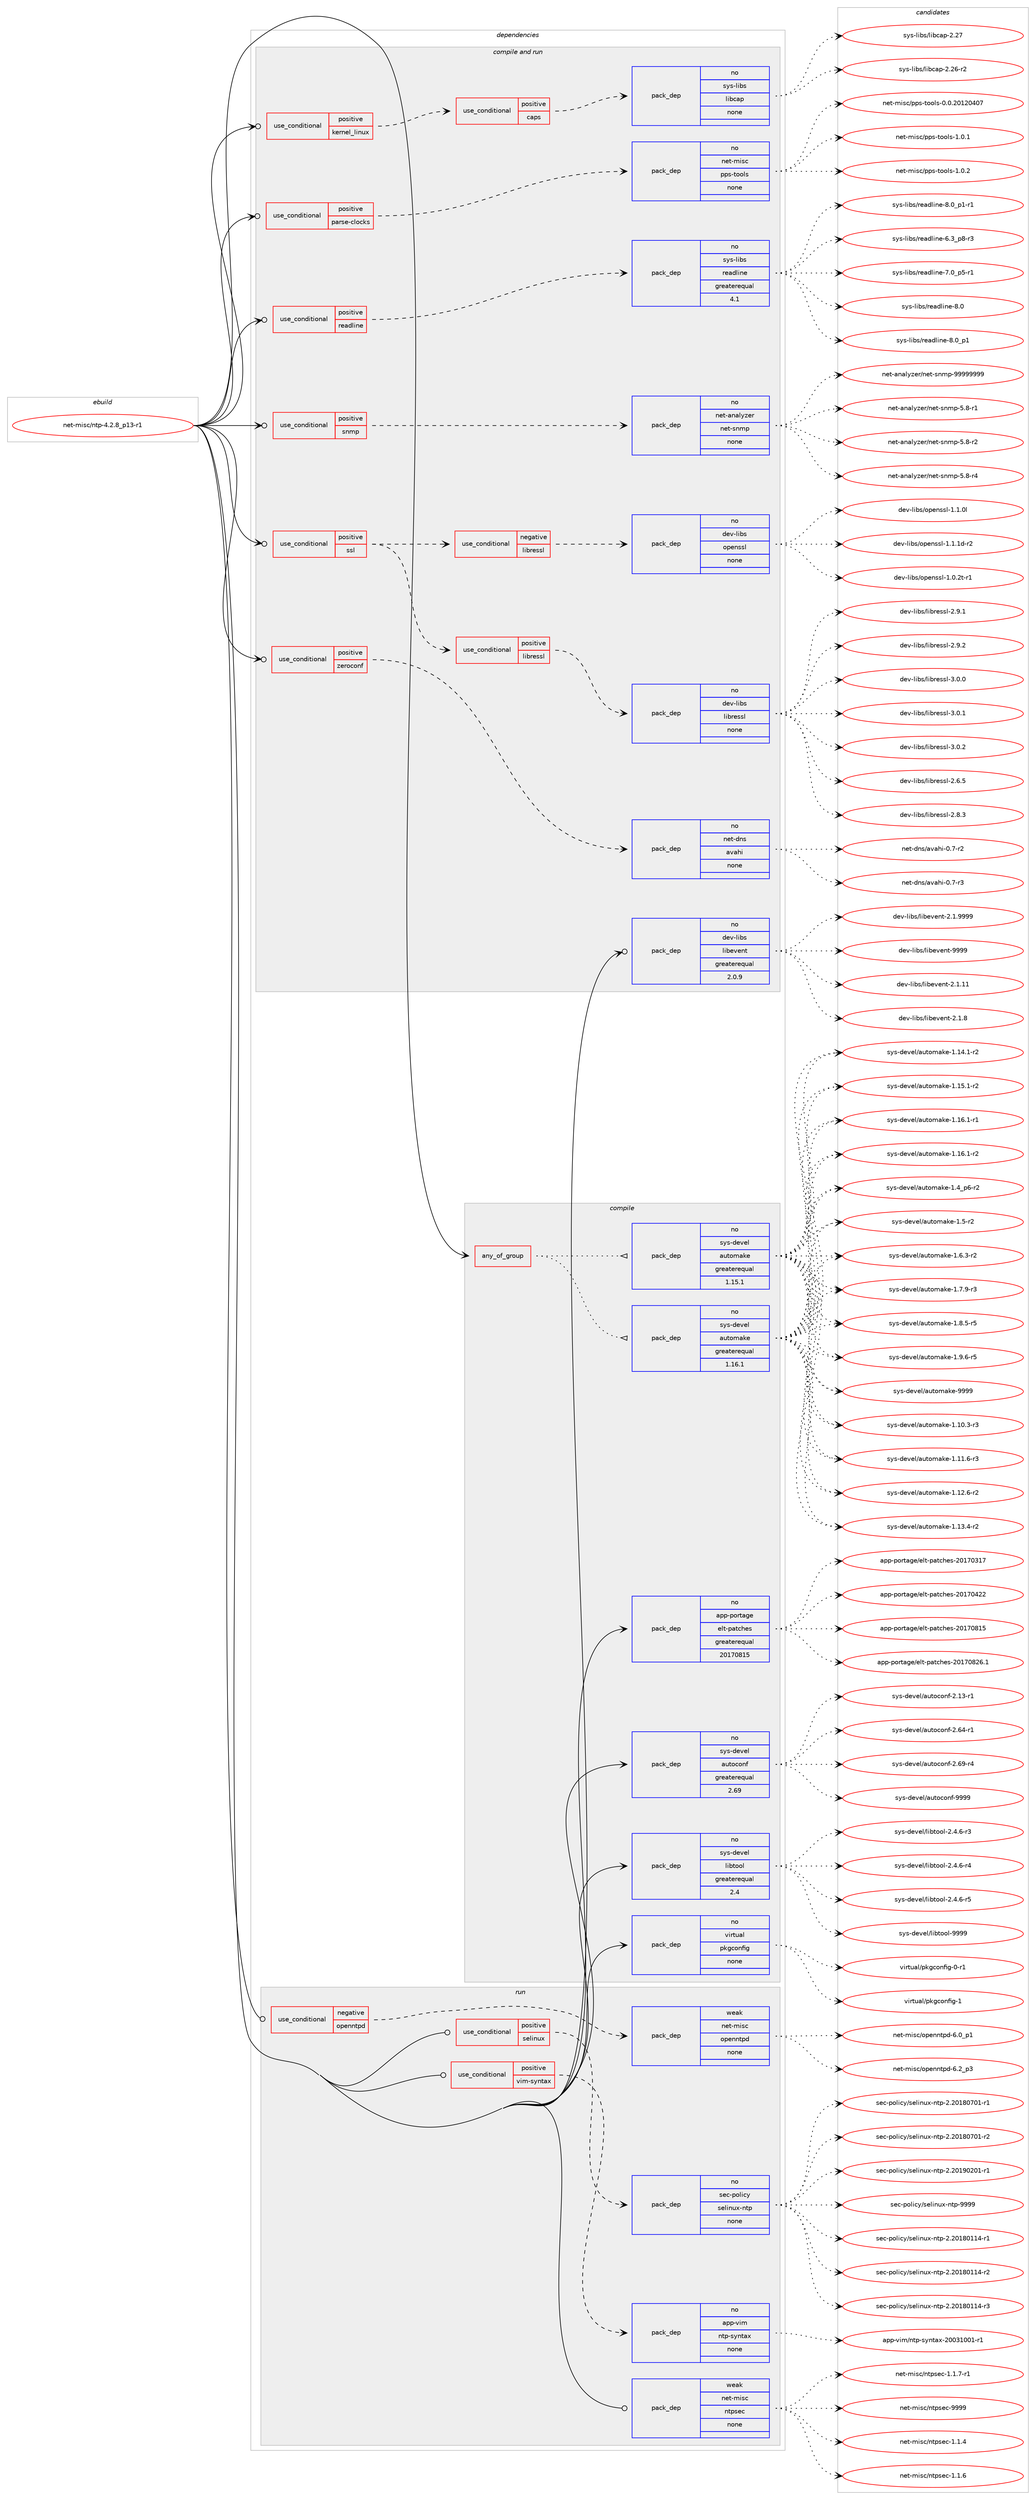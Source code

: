 digraph prolog {

# *************
# Graph options
# *************

newrank=true;
concentrate=true;
compound=true;
graph [rankdir=LR,fontname=Helvetica,fontsize=10,ranksep=1.5];#, ranksep=2.5, nodesep=0.2];
edge  [arrowhead=vee];
node  [fontname=Helvetica,fontsize=10];

# **********
# The ebuild
# **********

subgraph cluster_leftcol {
color=gray;
rank=same;
label=<<i>ebuild</i>>;
id [label="net-misc/ntp-4.2.8_p13-r1", color=red, width=4, href="../net-misc/ntp-4.2.8_p13-r1.svg"];
}

# ****************
# The dependencies
# ****************

subgraph cluster_midcol {
color=gray;
label=<<i>dependencies</i>>;
subgraph cluster_compile {
fillcolor="#eeeeee";
style=filled;
label=<<i>compile</i>>;
subgraph any14190 {
dependency835096 [label=<<TABLE BORDER="0" CELLBORDER="1" CELLSPACING="0" CELLPADDING="4"><TR><TD CELLPADDING="10">any_of_group</TD></TR></TABLE>>, shape=none, color=red];subgraph pack616797 {
dependency835097 [label=<<TABLE BORDER="0" CELLBORDER="1" CELLSPACING="0" CELLPADDING="4" WIDTH="220"><TR><TD ROWSPAN="6" CELLPADDING="30">pack_dep</TD></TR><TR><TD WIDTH="110">no</TD></TR><TR><TD>sys-devel</TD></TR><TR><TD>automake</TD></TR><TR><TD>greaterequal</TD></TR><TR><TD>1.16.1</TD></TR></TABLE>>, shape=none, color=blue];
}
dependency835096:e -> dependency835097:w [weight=20,style="dotted",arrowhead="oinv"];
subgraph pack616798 {
dependency835098 [label=<<TABLE BORDER="0" CELLBORDER="1" CELLSPACING="0" CELLPADDING="4" WIDTH="220"><TR><TD ROWSPAN="6" CELLPADDING="30">pack_dep</TD></TR><TR><TD WIDTH="110">no</TD></TR><TR><TD>sys-devel</TD></TR><TR><TD>automake</TD></TR><TR><TD>greaterequal</TD></TR><TR><TD>1.15.1</TD></TR></TABLE>>, shape=none, color=blue];
}
dependency835096:e -> dependency835098:w [weight=20,style="dotted",arrowhead="oinv"];
}
id:e -> dependency835096:w [weight=20,style="solid",arrowhead="vee"];
subgraph pack616799 {
dependency835099 [label=<<TABLE BORDER="0" CELLBORDER="1" CELLSPACING="0" CELLPADDING="4" WIDTH="220"><TR><TD ROWSPAN="6" CELLPADDING="30">pack_dep</TD></TR><TR><TD WIDTH="110">no</TD></TR><TR><TD>app-portage</TD></TR><TR><TD>elt-patches</TD></TR><TR><TD>greaterequal</TD></TR><TR><TD>20170815</TD></TR></TABLE>>, shape=none, color=blue];
}
id:e -> dependency835099:w [weight=20,style="solid",arrowhead="vee"];
subgraph pack616800 {
dependency835100 [label=<<TABLE BORDER="0" CELLBORDER="1" CELLSPACING="0" CELLPADDING="4" WIDTH="220"><TR><TD ROWSPAN="6" CELLPADDING="30">pack_dep</TD></TR><TR><TD WIDTH="110">no</TD></TR><TR><TD>sys-devel</TD></TR><TR><TD>autoconf</TD></TR><TR><TD>greaterequal</TD></TR><TR><TD>2.69</TD></TR></TABLE>>, shape=none, color=blue];
}
id:e -> dependency835100:w [weight=20,style="solid",arrowhead="vee"];
subgraph pack616801 {
dependency835101 [label=<<TABLE BORDER="0" CELLBORDER="1" CELLSPACING="0" CELLPADDING="4" WIDTH="220"><TR><TD ROWSPAN="6" CELLPADDING="30">pack_dep</TD></TR><TR><TD WIDTH="110">no</TD></TR><TR><TD>sys-devel</TD></TR><TR><TD>libtool</TD></TR><TR><TD>greaterequal</TD></TR><TR><TD>2.4</TD></TR></TABLE>>, shape=none, color=blue];
}
id:e -> dependency835101:w [weight=20,style="solid",arrowhead="vee"];
subgraph pack616802 {
dependency835102 [label=<<TABLE BORDER="0" CELLBORDER="1" CELLSPACING="0" CELLPADDING="4" WIDTH="220"><TR><TD ROWSPAN="6" CELLPADDING="30">pack_dep</TD></TR><TR><TD WIDTH="110">no</TD></TR><TR><TD>virtual</TD></TR><TR><TD>pkgconfig</TD></TR><TR><TD>none</TD></TR><TR><TD></TD></TR></TABLE>>, shape=none, color=blue];
}
id:e -> dependency835102:w [weight=20,style="solid",arrowhead="vee"];
}
subgraph cluster_compileandrun {
fillcolor="#eeeeee";
style=filled;
label=<<i>compile and run</i>>;
subgraph cond203636 {
dependency835103 [label=<<TABLE BORDER="0" CELLBORDER="1" CELLSPACING="0" CELLPADDING="4"><TR><TD ROWSPAN="3" CELLPADDING="10">use_conditional</TD></TR><TR><TD>positive</TD></TR><TR><TD>kernel_linux</TD></TR></TABLE>>, shape=none, color=red];
subgraph cond203637 {
dependency835104 [label=<<TABLE BORDER="0" CELLBORDER="1" CELLSPACING="0" CELLPADDING="4"><TR><TD ROWSPAN="3" CELLPADDING="10">use_conditional</TD></TR><TR><TD>positive</TD></TR><TR><TD>caps</TD></TR></TABLE>>, shape=none, color=red];
subgraph pack616803 {
dependency835105 [label=<<TABLE BORDER="0" CELLBORDER="1" CELLSPACING="0" CELLPADDING="4" WIDTH="220"><TR><TD ROWSPAN="6" CELLPADDING="30">pack_dep</TD></TR><TR><TD WIDTH="110">no</TD></TR><TR><TD>sys-libs</TD></TR><TR><TD>libcap</TD></TR><TR><TD>none</TD></TR><TR><TD></TD></TR></TABLE>>, shape=none, color=blue];
}
dependency835104:e -> dependency835105:w [weight=20,style="dashed",arrowhead="vee"];
}
dependency835103:e -> dependency835104:w [weight=20,style="dashed",arrowhead="vee"];
}
id:e -> dependency835103:w [weight=20,style="solid",arrowhead="odotvee"];
subgraph cond203638 {
dependency835106 [label=<<TABLE BORDER="0" CELLBORDER="1" CELLSPACING="0" CELLPADDING="4"><TR><TD ROWSPAN="3" CELLPADDING="10">use_conditional</TD></TR><TR><TD>positive</TD></TR><TR><TD>parse-clocks</TD></TR></TABLE>>, shape=none, color=red];
subgraph pack616804 {
dependency835107 [label=<<TABLE BORDER="0" CELLBORDER="1" CELLSPACING="0" CELLPADDING="4" WIDTH="220"><TR><TD ROWSPAN="6" CELLPADDING="30">pack_dep</TD></TR><TR><TD WIDTH="110">no</TD></TR><TR><TD>net-misc</TD></TR><TR><TD>pps-tools</TD></TR><TR><TD>none</TD></TR><TR><TD></TD></TR></TABLE>>, shape=none, color=blue];
}
dependency835106:e -> dependency835107:w [weight=20,style="dashed",arrowhead="vee"];
}
id:e -> dependency835106:w [weight=20,style="solid",arrowhead="odotvee"];
subgraph cond203639 {
dependency835108 [label=<<TABLE BORDER="0" CELLBORDER="1" CELLSPACING="0" CELLPADDING="4"><TR><TD ROWSPAN="3" CELLPADDING="10">use_conditional</TD></TR><TR><TD>positive</TD></TR><TR><TD>readline</TD></TR></TABLE>>, shape=none, color=red];
subgraph pack616805 {
dependency835109 [label=<<TABLE BORDER="0" CELLBORDER="1" CELLSPACING="0" CELLPADDING="4" WIDTH="220"><TR><TD ROWSPAN="6" CELLPADDING="30">pack_dep</TD></TR><TR><TD WIDTH="110">no</TD></TR><TR><TD>sys-libs</TD></TR><TR><TD>readline</TD></TR><TR><TD>greaterequal</TD></TR><TR><TD>4.1</TD></TR></TABLE>>, shape=none, color=blue];
}
dependency835108:e -> dependency835109:w [weight=20,style="dashed",arrowhead="vee"];
}
id:e -> dependency835108:w [weight=20,style="solid",arrowhead="odotvee"];
subgraph cond203640 {
dependency835110 [label=<<TABLE BORDER="0" CELLBORDER="1" CELLSPACING="0" CELLPADDING="4"><TR><TD ROWSPAN="3" CELLPADDING="10">use_conditional</TD></TR><TR><TD>positive</TD></TR><TR><TD>snmp</TD></TR></TABLE>>, shape=none, color=red];
subgraph pack616806 {
dependency835111 [label=<<TABLE BORDER="0" CELLBORDER="1" CELLSPACING="0" CELLPADDING="4" WIDTH="220"><TR><TD ROWSPAN="6" CELLPADDING="30">pack_dep</TD></TR><TR><TD WIDTH="110">no</TD></TR><TR><TD>net-analyzer</TD></TR><TR><TD>net-snmp</TD></TR><TR><TD>none</TD></TR><TR><TD></TD></TR></TABLE>>, shape=none, color=blue];
}
dependency835110:e -> dependency835111:w [weight=20,style="dashed",arrowhead="vee"];
}
id:e -> dependency835110:w [weight=20,style="solid",arrowhead="odotvee"];
subgraph cond203641 {
dependency835112 [label=<<TABLE BORDER="0" CELLBORDER="1" CELLSPACING="0" CELLPADDING="4"><TR><TD ROWSPAN="3" CELLPADDING="10">use_conditional</TD></TR><TR><TD>positive</TD></TR><TR><TD>ssl</TD></TR></TABLE>>, shape=none, color=red];
subgraph cond203642 {
dependency835113 [label=<<TABLE BORDER="0" CELLBORDER="1" CELLSPACING="0" CELLPADDING="4"><TR><TD ROWSPAN="3" CELLPADDING="10">use_conditional</TD></TR><TR><TD>negative</TD></TR><TR><TD>libressl</TD></TR></TABLE>>, shape=none, color=red];
subgraph pack616807 {
dependency835114 [label=<<TABLE BORDER="0" CELLBORDER="1" CELLSPACING="0" CELLPADDING="4" WIDTH="220"><TR><TD ROWSPAN="6" CELLPADDING="30">pack_dep</TD></TR><TR><TD WIDTH="110">no</TD></TR><TR><TD>dev-libs</TD></TR><TR><TD>openssl</TD></TR><TR><TD>none</TD></TR><TR><TD></TD></TR></TABLE>>, shape=none, color=blue];
}
dependency835113:e -> dependency835114:w [weight=20,style="dashed",arrowhead="vee"];
}
dependency835112:e -> dependency835113:w [weight=20,style="dashed",arrowhead="vee"];
subgraph cond203643 {
dependency835115 [label=<<TABLE BORDER="0" CELLBORDER="1" CELLSPACING="0" CELLPADDING="4"><TR><TD ROWSPAN="3" CELLPADDING="10">use_conditional</TD></TR><TR><TD>positive</TD></TR><TR><TD>libressl</TD></TR></TABLE>>, shape=none, color=red];
subgraph pack616808 {
dependency835116 [label=<<TABLE BORDER="0" CELLBORDER="1" CELLSPACING="0" CELLPADDING="4" WIDTH="220"><TR><TD ROWSPAN="6" CELLPADDING="30">pack_dep</TD></TR><TR><TD WIDTH="110">no</TD></TR><TR><TD>dev-libs</TD></TR><TR><TD>libressl</TD></TR><TR><TD>none</TD></TR><TR><TD></TD></TR></TABLE>>, shape=none, color=blue];
}
dependency835115:e -> dependency835116:w [weight=20,style="dashed",arrowhead="vee"];
}
dependency835112:e -> dependency835115:w [weight=20,style="dashed",arrowhead="vee"];
}
id:e -> dependency835112:w [weight=20,style="solid",arrowhead="odotvee"];
subgraph cond203644 {
dependency835117 [label=<<TABLE BORDER="0" CELLBORDER="1" CELLSPACING="0" CELLPADDING="4"><TR><TD ROWSPAN="3" CELLPADDING="10">use_conditional</TD></TR><TR><TD>positive</TD></TR><TR><TD>zeroconf</TD></TR></TABLE>>, shape=none, color=red];
subgraph pack616809 {
dependency835118 [label=<<TABLE BORDER="0" CELLBORDER="1" CELLSPACING="0" CELLPADDING="4" WIDTH="220"><TR><TD ROWSPAN="6" CELLPADDING="30">pack_dep</TD></TR><TR><TD WIDTH="110">no</TD></TR><TR><TD>net-dns</TD></TR><TR><TD>avahi</TD></TR><TR><TD>none</TD></TR><TR><TD></TD></TR></TABLE>>, shape=none, color=blue];
}
dependency835117:e -> dependency835118:w [weight=20,style="dashed",arrowhead="vee"];
}
id:e -> dependency835117:w [weight=20,style="solid",arrowhead="odotvee"];
subgraph pack616810 {
dependency835119 [label=<<TABLE BORDER="0" CELLBORDER="1" CELLSPACING="0" CELLPADDING="4" WIDTH="220"><TR><TD ROWSPAN="6" CELLPADDING="30">pack_dep</TD></TR><TR><TD WIDTH="110">no</TD></TR><TR><TD>dev-libs</TD></TR><TR><TD>libevent</TD></TR><TR><TD>greaterequal</TD></TR><TR><TD>2.0.9</TD></TR></TABLE>>, shape=none, color=blue];
}
id:e -> dependency835119:w [weight=20,style="solid",arrowhead="odotvee"];
}
subgraph cluster_run {
fillcolor="#eeeeee";
style=filled;
label=<<i>run</i>>;
subgraph cond203645 {
dependency835120 [label=<<TABLE BORDER="0" CELLBORDER="1" CELLSPACING="0" CELLPADDING="4"><TR><TD ROWSPAN="3" CELLPADDING="10">use_conditional</TD></TR><TR><TD>negative</TD></TR><TR><TD>openntpd</TD></TR></TABLE>>, shape=none, color=red];
subgraph pack616811 {
dependency835121 [label=<<TABLE BORDER="0" CELLBORDER="1" CELLSPACING="0" CELLPADDING="4" WIDTH="220"><TR><TD ROWSPAN="6" CELLPADDING="30">pack_dep</TD></TR><TR><TD WIDTH="110">weak</TD></TR><TR><TD>net-misc</TD></TR><TR><TD>openntpd</TD></TR><TR><TD>none</TD></TR><TR><TD></TD></TR></TABLE>>, shape=none, color=blue];
}
dependency835120:e -> dependency835121:w [weight=20,style="dashed",arrowhead="vee"];
}
id:e -> dependency835120:w [weight=20,style="solid",arrowhead="odot"];
subgraph cond203646 {
dependency835122 [label=<<TABLE BORDER="0" CELLBORDER="1" CELLSPACING="0" CELLPADDING="4"><TR><TD ROWSPAN="3" CELLPADDING="10">use_conditional</TD></TR><TR><TD>positive</TD></TR><TR><TD>selinux</TD></TR></TABLE>>, shape=none, color=red];
subgraph pack616812 {
dependency835123 [label=<<TABLE BORDER="0" CELLBORDER="1" CELLSPACING="0" CELLPADDING="4" WIDTH="220"><TR><TD ROWSPAN="6" CELLPADDING="30">pack_dep</TD></TR><TR><TD WIDTH="110">no</TD></TR><TR><TD>sec-policy</TD></TR><TR><TD>selinux-ntp</TD></TR><TR><TD>none</TD></TR><TR><TD></TD></TR></TABLE>>, shape=none, color=blue];
}
dependency835122:e -> dependency835123:w [weight=20,style="dashed",arrowhead="vee"];
}
id:e -> dependency835122:w [weight=20,style="solid",arrowhead="odot"];
subgraph cond203647 {
dependency835124 [label=<<TABLE BORDER="0" CELLBORDER="1" CELLSPACING="0" CELLPADDING="4"><TR><TD ROWSPAN="3" CELLPADDING="10">use_conditional</TD></TR><TR><TD>positive</TD></TR><TR><TD>vim-syntax</TD></TR></TABLE>>, shape=none, color=red];
subgraph pack616813 {
dependency835125 [label=<<TABLE BORDER="0" CELLBORDER="1" CELLSPACING="0" CELLPADDING="4" WIDTH="220"><TR><TD ROWSPAN="6" CELLPADDING="30">pack_dep</TD></TR><TR><TD WIDTH="110">no</TD></TR><TR><TD>app-vim</TD></TR><TR><TD>ntp-syntax</TD></TR><TR><TD>none</TD></TR><TR><TD></TD></TR></TABLE>>, shape=none, color=blue];
}
dependency835124:e -> dependency835125:w [weight=20,style="dashed",arrowhead="vee"];
}
id:e -> dependency835124:w [weight=20,style="solid",arrowhead="odot"];
subgraph pack616814 {
dependency835126 [label=<<TABLE BORDER="0" CELLBORDER="1" CELLSPACING="0" CELLPADDING="4" WIDTH="220"><TR><TD ROWSPAN="6" CELLPADDING="30">pack_dep</TD></TR><TR><TD WIDTH="110">weak</TD></TR><TR><TD>net-misc</TD></TR><TR><TD>ntpsec</TD></TR><TR><TD>none</TD></TR><TR><TD></TD></TR></TABLE>>, shape=none, color=blue];
}
id:e -> dependency835126:w [weight=20,style="solid",arrowhead="odot"];
}
}

# **************
# The candidates
# **************

subgraph cluster_choices {
rank=same;
color=gray;
label=<<i>candidates</i>>;

subgraph choice616797 {
color=black;
nodesep=1;
choice11512111545100101118101108479711711611110997107101454946494846514511451 [label="sys-devel/automake-1.10.3-r3", color=red, width=4,href="../sys-devel/automake-1.10.3-r3.svg"];
choice11512111545100101118101108479711711611110997107101454946494946544511451 [label="sys-devel/automake-1.11.6-r3", color=red, width=4,href="../sys-devel/automake-1.11.6-r3.svg"];
choice11512111545100101118101108479711711611110997107101454946495046544511450 [label="sys-devel/automake-1.12.6-r2", color=red, width=4,href="../sys-devel/automake-1.12.6-r2.svg"];
choice11512111545100101118101108479711711611110997107101454946495146524511450 [label="sys-devel/automake-1.13.4-r2", color=red, width=4,href="../sys-devel/automake-1.13.4-r2.svg"];
choice11512111545100101118101108479711711611110997107101454946495246494511450 [label="sys-devel/automake-1.14.1-r2", color=red, width=4,href="../sys-devel/automake-1.14.1-r2.svg"];
choice11512111545100101118101108479711711611110997107101454946495346494511450 [label="sys-devel/automake-1.15.1-r2", color=red, width=4,href="../sys-devel/automake-1.15.1-r2.svg"];
choice11512111545100101118101108479711711611110997107101454946495446494511449 [label="sys-devel/automake-1.16.1-r1", color=red, width=4,href="../sys-devel/automake-1.16.1-r1.svg"];
choice11512111545100101118101108479711711611110997107101454946495446494511450 [label="sys-devel/automake-1.16.1-r2", color=red, width=4,href="../sys-devel/automake-1.16.1-r2.svg"];
choice115121115451001011181011084797117116111109971071014549465295112544511450 [label="sys-devel/automake-1.4_p6-r2", color=red, width=4,href="../sys-devel/automake-1.4_p6-r2.svg"];
choice11512111545100101118101108479711711611110997107101454946534511450 [label="sys-devel/automake-1.5-r2", color=red, width=4,href="../sys-devel/automake-1.5-r2.svg"];
choice115121115451001011181011084797117116111109971071014549465446514511450 [label="sys-devel/automake-1.6.3-r2", color=red, width=4,href="../sys-devel/automake-1.6.3-r2.svg"];
choice115121115451001011181011084797117116111109971071014549465546574511451 [label="sys-devel/automake-1.7.9-r3", color=red, width=4,href="../sys-devel/automake-1.7.9-r3.svg"];
choice115121115451001011181011084797117116111109971071014549465646534511453 [label="sys-devel/automake-1.8.5-r5", color=red, width=4,href="../sys-devel/automake-1.8.5-r5.svg"];
choice115121115451001011181011084797117116111109971071014549465746544511453 [label="sys-devel/automake-1.9.6-r5", color=red, width=4,href="../sys-devel/automake-1.9.6-r5.svg"];
choice115121115451001011181011084797117116111109971071014557575757 [label="sys-devel/automake-9999", color=red, width=4,href="../sys-devel/automake-9999.svg"];
dependency835097:e -> choice11512111545100101118101108479711711611110997107101454946494846514511451:w [style=dotted,weight="100"];
dependency835097:e -> choice11512111545100101118101108479711711611110997107101454946494946544511451:w [style=dotted,weight="100"];
dependency835097:e -> choice11512111545100101118101108479711711611110997107101454946495046544511450:w [style=dotted,weight="100"];
dependency835097:e -> choice11512111545100101118101108479711711611110997107101454946495146524511450:w [style=dotted,weight="100"];
dependency835097:e -> choice11512111545100101118101108479711711611110997107101454946495246494511450:w [style=dotted,weight="100"];
dependency835097:e -> choice11512111545100101118101108479711711611110997107101454946495346494511450:w [style=dotted,weight="100"];
dependency835097:e -> choice11512111545100101118101108479711711611110997107101454946495446494511449:w [style=dotted,weight="100"];
dependency835097:e -> choice11512111545100101118101108479711711611110997107101454946495446494511450:w [style=dotted,weight="100"];
dependency835097:e -> choice115121115451001011181011084797117116111109971071014549465295112544511450:w [style=dotted,weight="100"];
dependency835097:e -> choice11512111545100101118101108479711711611110997107101454946534511450:w [style=dotted,weight="100"];
dependency835097:e -> choice115121115451001011181011084797117116111109971071014549465446514511450:w [style=dotted,weight="100"];
dependency835097:e -> choice115121115451001011181011084797117116111109971071014549465546574511451:w [style=dotted,weight="100"];
dependency835097:e -> choice115121115451001011181011084797117116111109971071014549465646534511453:w [style=dotted,weight="100"];
dependency835097:e -> choice115121115451001011181011084797117116111109971071014549465746544511453:w [style=dotted,weight="100"];
dependency835097:e -> choice115121115451001011181011084797117116111109971071014557575757:w [style=dotted,weight="100"];
}
subgraph choice616798 {
color=black;
nodesep=1;
choice11512111545100101118101108479711711611110997107101454946494846514511451 [label="sys-devel/automake-1.10.3-r3", color=red, width=4,href="../sys-devel/automake-1.10.3-r3.svg"];
choice11512111545100101118101108479711711611110997107101454946494946544511451 [label="sys-devel/automake-1.11.6-r3", color=red, width=4,href="../sys-devel/automake-1.11.6-r3.svg"];
choice11512111545100101118101108479711711611110997107101454946495046544511450 [label="sys-devel/automake-1.12.6-r2", color=red, width=4,href="../sys-devel/automake-1.12.6-r2.svg"];
choice11512111545100101118101108479711711611110997107101454946495146524511450 [label="sys-devel/automake-1.13.4-r2", color=red, width=4,href="../sys-devel/automake-1.13.4-r2.svg"];
choice11512111545100101118101108479711711611110997107101454946495246494511450 [label="sys-devel/automake-1.14.1-r2", color=red, width=4,href="../sys-devel/automake-1.14.1-r2.svg"];
choice11512111545100101118101108479711711611110997107101454946495346494511450 [label="sys-devel/automake-1.15.1-r2", color=red, width=4,href="../sys-devel/automake-1.15.1-r2.svg"];
choice11512111545100101118101108479711711611110997107101454946495446494511449 [label="sys-devel/automake-1.16.1-r1", color=red, width=4,href="../sys-devel/automake-1.16.1-r1.svg"];
choice11512111545100101118101108479711711611110997107101454946495446494511450 [label="sys-devel/automake-1.16.1-r2", color=red, width=4,href="../sys-devel/automake-1.16.1-r2.svg"];
choice115121115451001011181011084797117116111109971071014549465295112544511450 [label="sys-devel/automake-1.4_p6-r2", color=red, width=4,href="../sys-devel/automake-1.4_p6-r2.svg"];
choice11512111545100101118101108479711711611110997107101454946534511450 [label="sys-devel/automake-1.5-r2", color=red, width=4,href="../sys-devel/automake-1.5-r2.svg"];
choice115121115451001011181011084797117116111109971071014549465446514511450 [label="sys-devel/automake-1.6.3-r2", color=red, width=4,href="../sys-devel/automake-1.6.3-r2.svg"];
choice115121115451001011181011084797117116111109971071014549465546574511451 [label="sys-devel/automake-1.7.9-r3", color=red, width=4,href="../sys-devel/automake-1.7.9-r3.svg"];
choice115121115451001011181011084797117116111109971071014549465646534511453 [label="sys-devel/automake-1.8.5-r5", color=red, width=4,href="../sys-devel/automake-1.8.5-r5.svg"];
choice115121115451001011181011084797117116111109971071014549465746544511453 [label="sys-devel/automake-1.9.6-r5", color=red, width=4,href="../sys-devel/automake-1.9.6-r5.svg"];
choice115121115451001011181011084797117116111109971071014557575757 [label="sys-devel/automake-9999", color=red, width=4,href="../sys-devel/automake-9999.svg"];
dependency835098:e -> choice11512111545100101118101108479711711611110997107101454946494846514511451:w [style=dotted,weight="100"];
dependency835098:e -> choice11512111545100101118101108479711711611110997107101454946494946544511451:w [style=dotted,weight="100"];
dependency835098:e -> choice11512111545100101118101108479711711611110997107101454946495046544511450:w [style=dotted,weight="100"];
dependency835098:e -> choice11512111545100101118101108479711711611110997107101454946495146524511450:w [style=dotted,weight="100"];
dependency835098:e -> choice11512111545100101118101108479711711611110997107101454946495246494511450:w [style=dotted,weight="100"];
dependency835098:e -> choice11512111545100101118101108479711711611110997107101454946495346494511450:w [style=dotted,weight="100"];
dependency835098:e -> choice11512111545100101118101108479711711611110997107101454946495446494511449:w [style=dotted,weight="100"];
dependency835098:e -> choice11512111545100101118101108479711711611110997107101454946495446494511450:w [style=dotted,weight="100"];
dependency835098:e -> choice115121115451001011181011084797117116111109971071014549465295112544511450:w [style=dotted,weight="100"];
dependency835098:e -> choice11512111545100101118101108479711711611110997107101454946534511450:w [style=dotted,weight="100"];
dependency835098:e -> choice115121115451001011181011084797117116111109971071014549465446514511450:w [style=dotted,weight="100"];
dependency835098:e -> choice115121115451001011181011084797117116111109971071014549465546574511451:w [style=dotted,weight="100"];
dependency835098:e -> choice115121115451001011181011084797117116111109971071014549465646534511453:w [style=dotted,weight="100"];
dependency835098:e -> choice115121115451001011181011084797117116111109971071014549465746544511453:w [style=dotted,weight="100"];
dependency835098:e -> choice115121115451001011181011084797117116111109971071014557575757:w [style=dotted,weight="100"];
}
subgraph choice616799 {
color=black;
nodesep=1;
choice97112112451121111141169710310147101108116451129711699104101115455048495548514955 [label="app-portage/elt-patches-20170317", color=red, width=4,href="../app-portage/elt-patches-20170317.svg"];
choice97112112451121111141169710310147101108116451129711699104101115455048495548525050 [label="app-portage/elt-patches-20170422", color=red, width=4,href="../app-portage/elt-patches-20170422.svg"];
choice97112112451121111141169710310147101108116451129711699104101115455048495548564953 [label="app-portage/elt-patches-20170815", color=red, width=4,href="../app-portage/elt-patches-20170815.svg"];
choice971121124511211111411697103101471011081164511297116991041011154550484955485650544649 [label="app-portage/elt-patches-20170826.1", color=red, width=4,href="../app-portage/elt-patches-20170826.1.svg"];
dependency835099:e -> choice97112112451121111141169710310147101108116451129711699104101115455048495548514955:w [style=dotted,weight="100"];
dependency835099:e -> choice97112112451121111141169710310147101108116451129711699104101115455048495548525050:w [style=dotted,weight="100"];
dependency835099:e -> choice97112112451121111141169710310147101108116451129711699104101115455048495548564953:w [style=dotted,weight="100"];
dependency835099:e -> choice971121124511211111411697103101471011081164511297116991041011154550484955485650544649:w [style=dotted,weight="100"];
}
subgraph choice616800 {
color=black;
nodesep=1;
choice1151211154510010111810110847971171161119911111010245504649514511449 [label="sys-devel/autoconf-2.13-r1", color=red, width=4,href="../sys-devel/autoconf-2.13-r1.svg"];
choice1151211154510010111810110847971171161119911111010245504654524511449 [label="sys-devel/autoconf-2.64-r1", color=red, width=4,href="../sys-devel/autoconf-2.64-r1.svg"];
choice1151211154510010111810110847971171161119911111010245504654574511452 [label="sys-devel/autoconf-2.69-r4", color=red, width=4,href="../sys-devel/autoconf-2.69-r4.svg"];
choice115121115451001011181011084797117116111991111101024557575757 [label="sys-devel/autoconf-9999", color=red, width=4,href="../sys-devel/autoconf-9999.svg"];
dependency835100:e -> choice1151211154510010111810110847971171161119911111010245504649514511449:w [style=dotted,weight="100"];
dependency835100:e -> choice1151211154510010111810110847971171161119911111010245504654524511449:w [style=dotted,weight="100"];
dependency835100:e -> choice1151211154510010111810110847971171161119911111010245504654574511452:w [style=dotted,weight="100"];
dependency835100:e -> choice115121115451001011181011084797117116111991111101024557575757:w [style=dotted,weight="100"];
}
subgraph choice616801 {
color=black;
nodesep=1;
choice1151211154510010111810110847108105981161111111084550465246544511451 [label="sys-devel/libtool-2.4.6-r3", color=red, width=4,href="../sys-devel/libtool-2.4.6-r3.svg"];
choice1151211154510010111810110847108105981161111111084550465246544511452 [label="sys-devel/libtool-2.4.6-r4", color=red, width=4,href="../sys-devel/libtool-2.4.6-r4.svg"];
choice1151211154510010111810110847108105981161111111084550465246544511453 [label="sys-devel/libtool-2.4.6-r5", color=red, width=4,href="../sys-devel/libtool-2.4.6-r5.svg"];
choice1151211154510010111810110847108105981161111111084557575757 [label="sys-devel/libtool-9999", color=red, width=4,href="../sys-devel/libtool-9999.svg"];
dependency835101:e -> choice1151211154510010111810110847108105981161111111084550465246544511451:w [style=dotted,weight="100"];
dependency835101:e -> choice1151211154510010111810110847108105981161111111084550465246544511452:w [style=dotted,weight="100"];
dependency835101:e -> choice1151211154510010111810110847108105981161111111084550465246544511453:w [style=dotted,weight="100"];
dependency835101:e -> choice1151211154510010111810110847108105981161111111084557575757:w [style=dotted,weight="100"];
}
subgraph choice616802 {
color=black;
nodesep=1;
choice11810511411611797108471121071039911111010210510345484511449 [label="virtual/pkgconfig-0-r1", color=red, width=4,href="../virtual/pkgconfig-0-r1.svg"];
choice1181051141161179710847112107103991111101021051034549 [label="virtual/pkgconfig-1", color=red, width=4,href="../virtual/pkgconfig-1.svg"];
dependency835102:e -> choice11810511411611797108471121071039911111010210510345484511449:w [style=dotted,weight="100"];
dependency835102:e -> choice1181051141161179710847112107103991111101021051034549:w [style=dotted,weight="100"];
}
subgraph choice616803 {
color=black;
nodesep=1;
choice11512111545108105981154710810598999711245504650544511450 [label="sys-libs/libcap-2.26-r2", color=red, width=4,href="../sys-libs/libcap-2.26-r2.svg"];
choice1151211154510810598115471081059899971124550465055 [label="sys-libs/libcap-2.27", color=red, width=4,href="../sys-libs/libcap-2.27.svg"];
dependency835105:e -> choice11512111545108105981154710810598999711245504650544511450:w [style=dotted,weight="100"];
dependency835105:e -> choice1151211154510810598115471081059899971124550465055:w [style=dotted,weight="100"];
}
subgraph choice616804 {
color=black;
nodesep=1;
choice1101011164510910511599471121121154511611111110811545484648465048495048524855 [label="net-misc/pps-tools-0.0.20120407", color=red, width=4,href="../net-misc/pps-tools-0.0.20120407.svg"];
choice11010111645109105115994711211211545116111111108115454946484649 [label="net-misc/pps-tools-1.0.1", color=red, width=4,href="../net-misc/pps-tools-1.0.1.svg"];
choice11010111645109105115994711211211545116111111108115454946484650 [label="net-misc/pps-tools-1.0.2", color=red, width=4,href="../net-misc/pps-tools-1.0.2.svg"];
dependency835107:e -> choice1101011164510910511599471121121154511611111110811545484648465048495048524855:w [style=dotted,weight="100"];
dependency835107:e -> choice11010111645109105115994711211211545116111111108115454946484649:w [style=dotted,weight="100"];
dependency835107:e -> choice11010111645109105115994711211211545116111111108115454946484650:w [style=dotted,weight="100"];
}
subgraph choice616805 {
color=black;
nodesep=1;
choice115121115451081059811547114101971001081051101014554465195112564511451 [label="sys-libs/readline-6.3_p8-r3", color=red, width=4,href="../sys-libs/readline-6.3_p8-r3.svg"];
choice115121115451081059811547114101971001081051101014555464895112534511449 [label="sys-libs/readline-7.0_p5-r1", color=red, width=4,href="../sys-libs/readline-7.0_p5-r1.svg"];
choice1151211154510810598115471141019710010810511010145564648 [label="sys-libs/readline-8.0", color=red, width=4,href="../sys-libs/readline-8.0.svg"];
choice11512111545108105981154711410197100108105110101455646489511249 [label="sys-libs/readline-8.0_p1", color=red, width=4,href="../sys-libs/readline-8.0_p1.svg"];
choice115121115451081059811547114101971001081051101014556464895112494511449 [label="sys-libs/readline-8.0_p1-r1", color=red, width=4,href="../sys-libs/readline-8.0_p1-r1.svg"];
dependency835109:e -> choice115121115451081059811547114101971001081051101014554465195112564511451:w [style=dotted,weight="100"];
dependency835109:e -> choice115121115451081059811547114101971001081051101014555464895112534511449:w [style=dotted,weight="100"];
dependency835109:e -> choice1151211154510810598115471141019710010810511010145564648:w [style=dotted,weight="100"];
dependency835109:e -> choice11512111545108105981154711410197100108105110101455646489511249:w [style=dotted,weight="100"];
dependency835109:e -> choice115121115451081059811547114101971001081051101014556464895112494511449:w [style=dotted,weight="100"];
}
subgraph choice616806 {
color=black;
nodesep=1;
choice1101011164597110971081211221011144711010111645115110109112455346564511449 [label="net-analyzer/net-snmp-5.8-r1", color=red, width=4,href="../net-analyzer/net-snmp-5.8-r1.svg"];
choice1101011164597110971081211221011144711010111645115110109112455346564511450 [label="net-analyzer/net-snmp-5.8-r2", color=red, width=4,href="../net-analyzer/net-snmp-5.8-r2.svg"];
choice1101011164597110971081211221011144711010111645115110109112455346564511452 [label="net-analyzer/net-snmp-5.8-r4", color=red, width=4,href="../net-analyzer/net-snmp-5.8-r4.svg"];
choice1101011164597110971081211221011144711010111645115110109112455757575757575757 [label="net-analyzer/net-snmp-99999999", color=red, width=4,href="../net-analyzer/net-snmp-99999999.svg"];
dependency835111:e -> choice1101011164597110971081211221011144711010111645115110109112455346564511449:w [style=dotted,weight="100"];
dependency835111:e -> choice1101011164597110971081211221011144711010111645115110109112455346564511450:w [style=dotted,weight="100"];
dependency835111:e -> choice1101011164597110971081211221011144711010111645115110109112455346564511452:w [style=dotted,weight="100"];
dependency835111:e -> choice1101011164597110971081211221011144711010111645115110109112455757575757575757:w [style=dotted,weight="100"];
}
subgraph choice616807 {
color=black;
nodesep=1;
choice1001011184510810598115471111121011101151151084549464846501164511449 [label="dev-libs/openssl-1.0.2t-r1", color=red, width=4,href="../dev-libs/openssl-1.0.2t-r1.svg"];
choice100101118451081059811547111112101110115115108454946494648108 [label="dev-libs/openssl-1.1.0l", color=red, width=4,href="../dev-libs/openssl-1.1.0l.svg"];
choice1001011184510810598115471111121011101151151084549464946491004511450 [label="dev-libs/openssl-1.1.1d-r2", color=red, width=4,href="../dev-libs/openssl-1.1.1d-r2.svg"];
dependency835114:e -> choice1001011184510810598115471111121011101151151084549464846501164511449:w [style=dotted,weight="100"];
dependency835114:e -> choice100101118451081059811547111112101110115115108454946494648108:w [style=dotted,weight="100"];
dependency835114:e -> choice1001011184510810598115471111121011101151151084549464946491004511450:w [style=dotted,weight="100"];
}
subgraph choice616808 {
color=black;
nodesep=1;
choice10010111845108105981154710810598114101115115108455046544653 [label="dev-libs/libressl-2.6.5", color=red, width=4,href="../dev-libs/libressl-2.6.5.svg"];
choice10010111845108105981154710810598114101115115108455046564651 [label="dev-libs/libressl-2.8.3", color=red, width=4,href="../dev-libs/libressl-2.8.3.svg"];
choice10010111845108105981154710810598114101115115108455046574649 [label="dev-libs/libressl-2.9.1", color=red, width=4,href="../dev-libs/libressl-2.9.1.svg"];
choice10010111845108105981154710810598114101115115108455046574650 [label="dev-libs/libressl-2.9.2", color=red, width=4,href="../dev-libs/libressl-2.9.2.svg"];
choice10010111845108105981154710810598114101115115108455146484648 [label="dev-libs/libressl-3.0.0", color=red, width=4,href="../dev-libs/libressl-3.0.0.svg"];
choice10010111845108105981154710810598114101115115108455146484649 [label="dev-libs/libressl-3.0.1", color=red, width=4,href="../dev-libs/libressl-3.0.1.svg"];
choice10010111845108105981154710810598114101115115108455146484650 [label="dev-libs/libressl-3.0.2", color=red, width=4,href="../dev-libs/libressl-3.0.2.svg"];
dependency835116:e -> choice10010111845108105981154710810598114101115115108455046544653:w [style=dotted,weight="100"];
dependency835116:e -> choice10010111845108105981154710810598114101115115108455046564651:w [style=dotted,weight="100"];
dependency835116:e -> choice10010111845108105981154710810598114101115115108455046574649:w [style=dotted,weight="100"];
dependency835116:e -> choice10010111845108105981154710810598114101115115108455046574650:w [style=dotted,weight="100"];
dependency835116:e -> choice10010111845108105981154710810598114101115115108455146484648:w [style=dotted,weight="100"];
dependency835116:e -> choice10010111845108105981154710810598114101115115108455146484649:w [style=dotted,weight="100"];
dependency835116:e -> choice10010111845108105981154710810598114101115115108455146484650:w [style=dotted,weight="100"];
}
subgraph choice616809 {
color=black;
nodesep=1;
choice11010111645100110115479711897104105454846554511450 [label="net-dns/avahi-0.7-r2", color=red, width=4,href="../net-dns/avahi-0.7-r2.svg"];
choice11010111645100110115479711897104105454846554511451 [label="net-dns/avahi-0.7-r3", color=red, width=4,href="../net-dns/avahi-0.7-r3.svg"];
dependency835118:e -> choice11010111645100110115479711897104105454846554511450:w [style=dotted,weight="100"];
dependency835118:e -> choice11010111645100110115479711897104105454846554511451:w [style=dotted,weight="100"];
}
subgraph choice616810 {
color=black;
nodesep=1;
choice1001011184510810598115471081059810111810111011645504649464949 [label="dev-libs/libevent-2.1.11", color=red, width=4,href="../dev-libs/libevent-2.1.11.svg"];
choice10010111845108105981154710810598101118101110116455046494656 [label="dev-libs/libevent-2.1.8", color=red, width=4,href="../dev-libs/libevent-2.1.8.svg"];
choice10010111845108105981154710810598101118101110116455046494657575757 [label="dev-libs/libevent-2.1.9999", color=red, width=4,href="../dev-libs/libevent-2.1.9999.svg"];
choice100101118451081059811547108105981011181011101164557575757 [label="dev-libs/libevent-9999", color=red, width=4,href="../dev-libs/libevent-9999.svg"];
dependency835119:e -> choice1001011184510810598115471081059810111810111011645504649464949:w [style=dotted,weight="100"];
dependency835119:e -> choice10010111845108105981154710810598101118101110116455046494656:w [style=dotted,weight="100"];
dependency835119:e -> choice10010111845108105981154710810598101118101110116455046494657575757:w [style=dotted,weight="100"];
dependency835119:e -> choice100101118451081059811547108105981011181011101164557575757:w [style=dotted,weight="100"];
}
subgraph choice616811 {
color=black;
nodesep=1;
choice110101116451091051159947111112101110110116112100455446489511249 [label="net-misc/openntpd-6.0_p1", color=red, width=4,href="../net-misc/openntpd-6.0_p1.svg"];
choice110101116451091051159947111112101110110116112100455446509511251 [label="net-misc/openntpd-6.2_p3", color=red, width=4,href="../net-misc/openntpd-6.2_p3.svg"];
dependency835121:e -> choice110101116451091051159947111112101110110116112100455446489511249:w [style=dotted,weight="100"];
dependency835121:e -> choice110101116451091051159947111112101110110116112100455446509511251:w [style=dotted,weight="100"];
}
subgraph choice616812 {
color=black;
nodesep=1;
choice115101994511211110810599121471151011081051101171204511011611245504650484956484949524511449 [label="sec-policy/selinux-ntp-2.20180114-r1", color=red, width=4,href="../sec-policy/selinux-ntp-2.20180114-r1.svg"];
choice115101994511211110810599121471151011081051101171204511011611245504650484956484949524511450 [label="sec-policy/selinux-ntp-2.20180114-r2", color=red, width=4,href="../sec-policy/selinux-ntp-2.20180114-r2.svg"];
choice115101994511211110810599121471151011081051101171204511011611245504650484956484949524511451 [label="sec-policy/selinux-ntp-2.20180114-r3", color=red, width=4,href="../sec-policy/selinux-ntp-2.20180114-r3.svg"];
choice115101994511211110810599121471151011081051101171204511011611245504650484956485548494511449 [label="sec-policy/selinux-ntp-2.20180701-r1", color=red, width=4,href="../sec-policy/selinux-ntp-2.20180701-r1.svg"];
choice115101994511211110810599121471151011081051101171204511011611245504650484956485548494511450 [label="sec-policy/selinux-ntp-2.20180701-r2", color=red, width=4,href="../sec-policy/selinux-ntp-2.20180701-r2.svg"];
choice115101994511211110810599121471151011081051101171204511011611245504650484957485048494511449 [label="sec-policy/selinux-ntp-2.20190201-r1", color=red, width=4,href="../sec-policy/selinux-ntp-2.20190201-r1.svg"];
choice11510199451121111081059912147115101108105110117120451101161124557575757 [label="sec-policy/selinux-ntp-9999", color=red, width=4,href="../sec-policy/selinux-ntp-9999.svg"];
dependency835123:e -> choice115101994511211110810599121471151011081051101171204511011611245504650484956484949524511449:w [style=dotted,weight="100"];
dependency835123:e -> choice115101994511211110810599121471151011081051101171204511011611245504650484956484949524511450:w [style=dotted,weight="100"];
dependency835123:e -> choice115101994511211110810599121471151011081051101171204511011611245504650484956484949524511451:w [style=dotted,weight="100"];
dependency835123:e -> choice115101994511211110810599121471151011081051101171204511011611245504650484956485548494511449:w [style=dotted,weight="100"];
dependency835123:e -> choice115101994511211110810599121471151011081051101171204511011611245504650484956485548494511450:w [style=dotted,weight="100"];
dependency835123:e -> choice115101994511211110810599121471151011081051101171204511011611245504650484957485048494511449:w [style=dotted,weight="100"];
dependency835123:e -> choice11510199451121111081059912147115101108105110117120451101161124557575757:w [style=dotted,weight="100"];
}
subgraph choice616813 {
color=black;
nodesep=1;
choice97112112451181051094711011611245115121110116971204550484851494848494511449 [label="app-vim/ntp-syntax-20031001-r1", color=red, width=4,href="../app-vim/ntp-syntax-20031001-r1.svg"];
dependency835125:e -> choice97112112451181051094711011611245115121110116971204550484851494848494511449:w [style=dotted,weight="100"];
}
subgraph choice616814 {
color=black;
nodesep=1;
choice11010111645109105115994711011611211510199454946494652 [label="net-misc/ntpsec-1.1.4", color=red, width=4,href="../net-misc/ntpsec-1.1.4.svg"];
choice11010111645109105115994711011611211510199454946494654 [label="net-misc/ntpsec-1.1.6", color=red, width=4,href="../net-misc/ntpsec-1.1.6.svg"];
choice110101116451091051159947110116112115101994549464946554511449 [label="net-misc/ntpsec-1.1.7-r1", color=red, width=4,href="../net-misc/ntpsec-1.1.7-r1.svg"];
choice110101116451091051159947110116112115101994557575757 [label="net-misc/ntpsec-9999", color=red, width=4,href="../net-misc/ntpsec-9999.svg"];
dependency835126:e -> choice11010111645109105115994711011611211510199454946494652:w [style=dotted,weight="100"];
dependency835126:e -> choice11010111645109105115994711011611211510199454946494654:w [style=dotted,weight="100"];
dependency835126:e -> choice110101116451091051159947110116112115101994549464946554511449:w [style=dotted,weight="100"];
dependency835126:e -> choice110101116451091051159947110116112115101994557575757:w [style=dotted,weight="100"];
}
}

}
